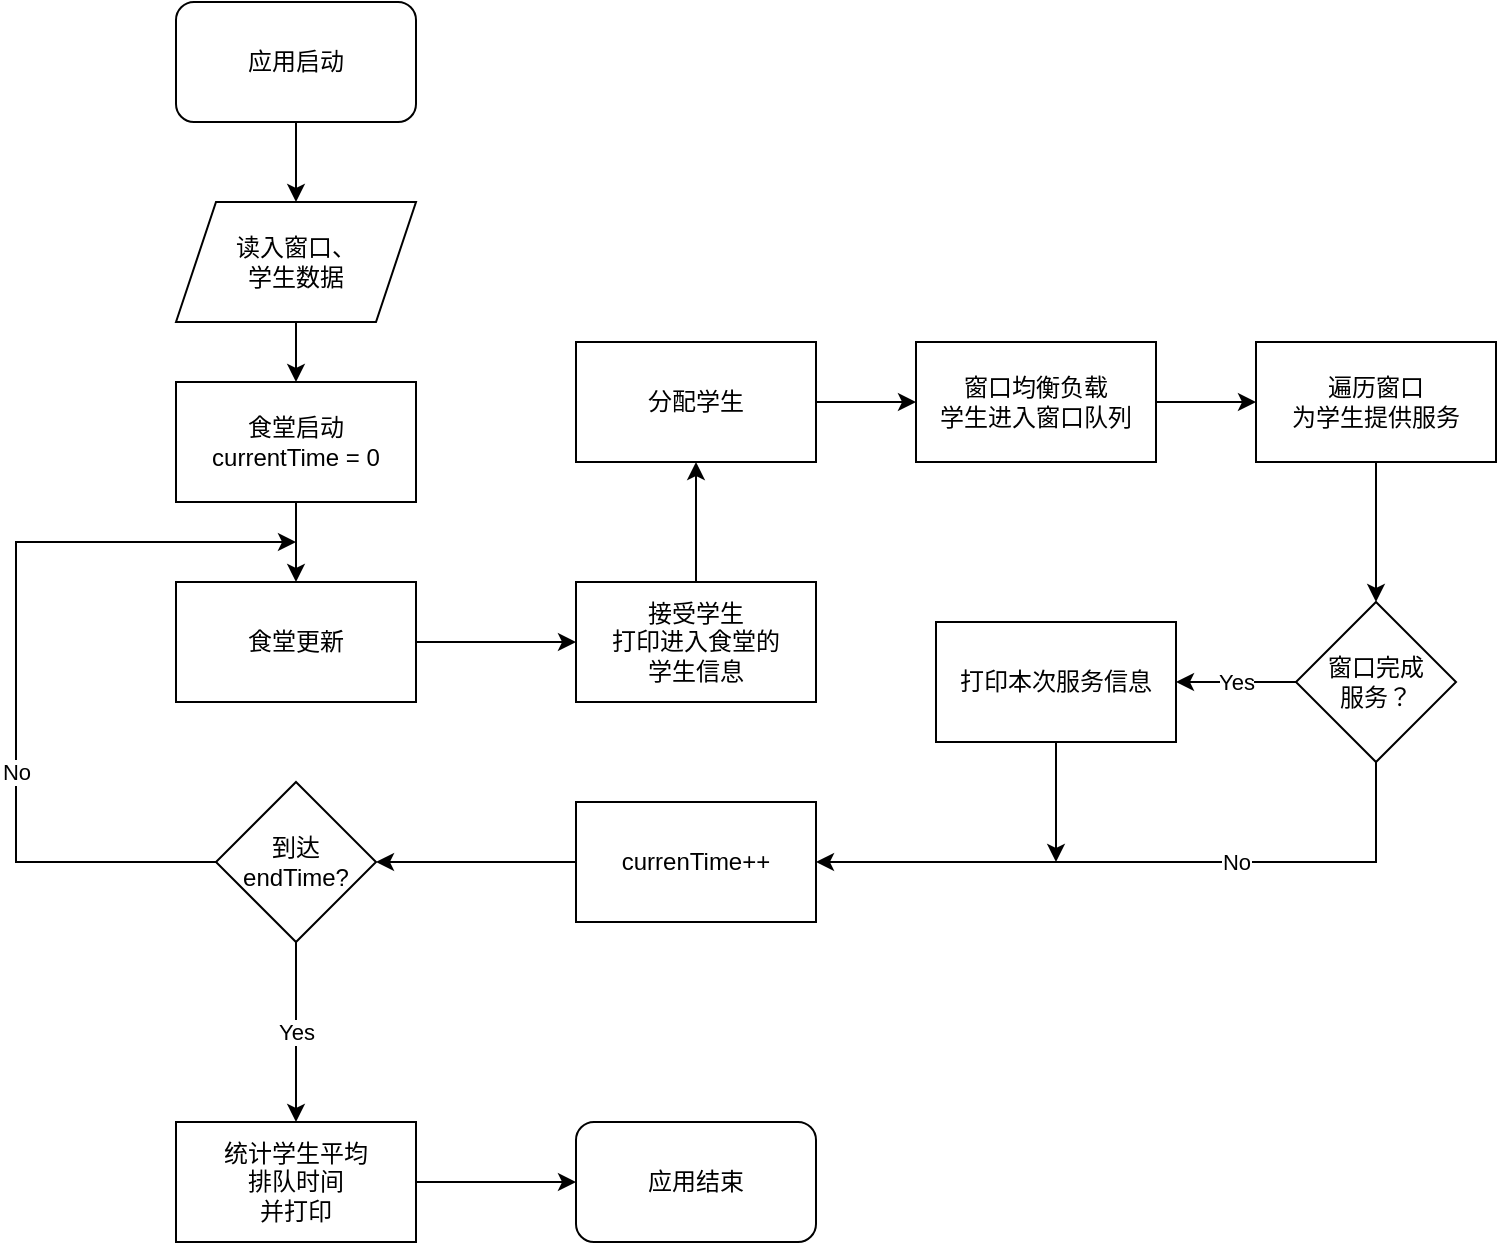 <mxfile version="15.5.0" type="device"><diagram id="jf5FChDcpvqAWlRZlM-4" name="Page-1"><mxGraphModel dx="1038" dy="483" grid="1" gridSize="10" guides="1" tooltips="1" connect="1" arrows="1" fold="1" page="1" pageScale="1" pageWidth="850" pageHeight="1100" math="0" shadow="0"><root><mxCell id="0"/><mxCell id="1" parent="0"/><mxCell id="m63kohUySvcyv1g2CxpM-3" style="edgeStyle=orthogonalEdgeStyle;rounded=0;orthogonalLoop=1;jettySize=auto;html=1;" edge="1" parent="1" source="m63kohUySvcyv1g2CxpM-1" target="m63kohUySvcyv1g2CxpM-2"><mxGeometry relative="1" as="geometry"/></mxCell><mxCell id="m63kohUySvcyv1g2CxpM-1" value="应用启动" style="rounded=1;whiteSpace=wrap;html=1;" vertex="1" parent="1"><mxGeometry x="120" y="250" width="120" height="60" as="geometry"/></mxCell><mxCell id="m63kohUySvcyv1g2CxpM-5" style="edgeStyle=orthogonalEdgeStyle;rounded=0;orthogonalLoop=1;jettySize=auto;html=1;entryX=0.5;entryY=0;entryDx=0;entryDy=0;" edge="1" parent="1" source="m63kohUySvcyv1g2CxpM-2" target="m63kohUySvcyv1g2CxpM-4"><mxGeometry relative="1" as="geometry"/></mxCell><mxCell id="m63kohUySvcyv1g2CxpM-2" value="读入窗口、&lt;br&gt;学生数据" style="shape=parallelogram;perimeter=parallelogramPerimeter;whiteSpace=wrap;html=1;fixedSize=1;" vertex="1" parent="1"><mxGeometry x="120" y="350" width="120" height="60" as="geometry"/></mxCell><mxCell id="m63kohUySvcyv1g2CxpM-7" style="edgeStyle=orthogonalEdgeStyle;rounded=0;orthogonalLoop=1;jettySize=auto;html=1;entryX=0.5;entryY=0;entryDx=0;entryDy=0;" edge="1" parent="1" source="m63kohUySvcyv1g2CxpM-4" target="m63kohUySvcyv1g2CxpM-6"><mxGeometry relative="1" as="geometry"/></mxCell><mxCell id="m63kohUySvcyv1g2CxpM-4" value="食堂启动&lt;br&gt;currentTime = 0" style="rounded=0;whiteSpace=wrap;html=1;" vertex="1" parent="1"><mxGeometry x="120" y="440" width="120" height="60" as="geometry"/></mxCell><mxCell id="m63kohUySvcyv1g2CxpM-16" value="" style="edgeStyle=orthogonalEdgeStyle;rounded=0;jumpStyle=gap;orthogonalLoop=1;jettySize=auto;html=1;" edge="1" parent="1" source="m63kohUySvcyv1g2CxpM-6" target="m63kohUySvcyv1g2CxpM-15"><mxGeometry relative="1" as="geometry"/></mxCell><mxCell id="m63kohUySvcyv1g2CxpM-6" value="食堂更新" style="rounded=0;whiteSpace=wrap;html=1;" vertex="1" parent="1"><mxGeometry x="120" y="540" width="120" height="60" as="geometry"/></mxCell><mxCell id="m63kohUySvcyv1g2CxpM-13" style="edgeStyle=orthogonalEdgeStyle;rounded=0;orthogonalLoop=1;jettySize=auto;html=1;" edge="1" parent="1" source="m63kohUySvcyv1g2CxpM-9"><mxGeometry relative="1" as="geometry"><mxPoint x="180" y="520" as="targetPoint"/><Array as="points"><mxPoint x="40" y="680"/></Array></mxGeometry></mxCell><mxCell id="m63kohUySvcyv1g2CxpM-14" value="No" style="edgeLabel;html=1;align=center;verticalAlign=middle;resizable=0;points=[];" vertex="1" connectable="0" parent="m63kohUySvcyv1g2CxpM-13"><mxGeometry x="-0.274" relative="1" as="geometry"><mxPoint as="offset"/></mxGeometry></mxCell><mxCell id="m63kohUySvcyv1g2CxpM-27" value="Yes" style="edgeStyle=orthogonalEdgeStyle;rounded=0;jumpStyle=gap;orthogonalLoop=1;jettySize=auto;html=1;" edge="1" parent="1" source="m63kohUySvcyv1g2CxpM-9" target="m63kohUySvcyv1g2CxpM-26"><mxGeometry relative="1" as="geometry"/></mxCell><mxCell id="m63kohUySvcyv1g2CxpM-9" value="到达&lt;br&gt;endTime?" style="rhombus;whiteSpace=wrap;html=1;" vertex="1" parent="1"><mxGeometry x="140" y="640" width="80" height="80" as="geometry"/></mxCell><mxCell id="m63kohUySvcyv1g2CxpM-18" value="" style="edgeStyle=orthogonalEdgeStyle;rounded=0;jumpStyle=gap;orthogonalLoop=1;jettySize=auto;html=1;" edge="1" parent="1" source="m63kohUySvcyv1g2CxpM-15" target="m63kohUySvcyv1g2CxpM-17"><mxGeometry relative="1" as="geometry"/></mxCell><mxCell id="m63kohUySvcyv1g2CxpM-15" value="接受学生&lt;br&gt;打印进入食堂的&lt;br&gt;学生信息" style="whiteSpace=wrap;html=1;rounded=0;" vertex="1" parent="1"><mxGeometry x="320" y="540" width="120" height="60" as="geometry"/></mxCell><mxCell id="m63kohUySvcyv1g2CxpM-22" value="" style="edgeStyle=orthogonalEdgeStyle;rounded=0;jumpStyle=gap;orthogonalLoop=1;jettySize=auto;html=1;" edge="1" parent="1" source="m63kohUySvcyv1g2CxpM-17" target="m63kohUySvcyv1g2CxpM-21"><mxGeometry relative="1" as="geometry"/></mxCell><mxCell id="m63kohUySvcyv1g2CxpM-17" value="分配学生" style="whiteSpace=wrap;html=1;rounded=0;" vertex="1" parent="1"><mxGeometry x="320" y="420" width="120" height="60" as="geometry"/></mxCell><mxCell id="m63kohUySvcyv1g2CxpM-29" value="" style="edgeStyle=orthogonalEdgeStyle;rounded=0;jumpStyle=gap;orthogonalLoop=1;jettySize=auto;html=1;" edge="1" parent="1" source="m63kohUySvcyv1g2CxpM-21" target="m63kohUySvcyv1g2CxpM-28"><mxGeometry relative="1" as="geometry"/></mxCell><mxCell id="m63kohUySvcyv1g2CxpM-21" value="窗口均衡负载&lt;br&gt;学生进入窗口队列" style="whiteSpace=wrap;html=1;rounded=0;" vertex="1" parent="1"><mxGeometry x="490" y="420" width="120" height="60" as="geometry"/></mxCell><mxCell id="m63kohUySvcyv1g2CxpM-25" style="edgeStyle=orthogonalEdgeStyle;rounded=0;jumpStyle=gap;orthogonalLoop=1;jettySize=auto;html=1;entryX=1;entryY=0.5;entryDx=0;entryDy=0;" edge="1" parent="1" source="m63kohUySvcyv1g2CxpM-23" target="m63kohUySvcyv1g2CxpM-9"><mxGeometry relative="1" as="geometry"/></mxCell><mxCell id="m63kohUySvcyv1g2CxpM-23" value="currenTime++" style="whiteSpace=wrap;html=1;rounded=0;" vertex="1" parent="1"><mxGeometry x="320" y="650" width="120" height="60" as="geometry"/></mxCell><mxCell id="m63kohUySvcyv1g2CxpM-43" style="edgeStyle=orthogonalEdgeStyle;rounded=0;jumpStyle=gap;orthogonalLoop=1;jettySize=auto;html=1;" edge="1" parent="1" source="m63kohUySvcyv1g2CxpM-26" target="m63kohUySvcyv1g2CxpM-42"><mxGeometry relative="1" as="geometry"/></mxCell><mxCell id="m63kohUySvcyv1g2CxpM-26" value="统计学生平均&lt;br&gt;排队时间&lt;br&gt;并打印" style="whiteSpace=wrap;html=1;" vertex="1" parent="1"><mxGeometry x="120" y="810" width="120" height="60" as="geometry"/></mxCell><mxCell id="m63kohUySvcyv1g2CxpM-31" value="" style="edgeStyle=orthogonalEdgeStyle;rounded=0;jumpStyle=gap;orthogonalLoop=1;jettySize=auto;html=1;" edge="1" parent="1" source="m63kohUySvcyv1g2CxpM-28" target="m63kohUySvcyv1g2CxpM-30"><mxGeometry relative="1" as="geometry"/></mxCell><mxCell id="m63kohUySvcyv1g2CxpM-28" value="遍历窗口&lt;br&gt;为学生提供服务" style="whiteSpace=wrap;html=1;rounded=0;" vertex="1" parent="1"><mxGeometry x="660" y="420" width="120" height="60" as="geometry"/></mxCell><mxCell id="m63kohUySvcyv1g2CxpM-33" value="Yes" style="edgeStyle=orthogonalEdgeStyle;rounded=0;jumpStyle=gap;orthogonalLoop=1;jettySize=auto;html=1;" edge="1" parent="1" source="m63kohUySvcyv1g2CxpM-30" target="m63kohUySvcyv1g2CxpM-32"><mxGeometry relative="1" as="geometry"/></mxCell><mxCell id="m63kohUySvcyv1g2CxpM-34" value="No" style="edgeStyle=orthogonalEdgeStyle;rounded=0;jumpStyle=gap;orthogonalLoop=1;jettySize=auto;html=1;entryX=1;entryY=0.5;entryDx=0;entryDy=0;" edge="1" parent="1" source="m63kohUySvcyv1g2CxpM-30" target="m63kohUySvcyv1g2CxpM-23"><mxGeometry x="-0.273" relative="1" as="geometry"><Array as="points"><mxPoint x="720" y="680"/></Array><mxPoint as="offset"/></mxGeometry></mxCell><mxCell id="m63kohUySvcyv1g2CxpM-30" value="窗口完成&lt;br&gt;服务？" style="rhombus;whiteSpace=wrap;html=1;rounded=0;" vertex="1" parent="1"><mxGeometry x="680" y="550" width="80" height="80" as="geometry"/></mxCell><mxCell id="m63kohUySvcyv1g2CxpM-35" style="edgeStyle=orthogonalEdgeStyle;rounded=0;jumpStyle=gap;orthogonalLoop=1;jettySize=auto;html=1;" edge="1" parent="1" source="m63kohUySvcyv1g2CxpM-32"><mxGeometry relative="1" as="geometry"><mxPoint x="560" y="680" as="targetPoint"/></mxGeometry></mxCell><mxCell id="m63kohUySvcyv1g2CxpM-32" value="打印本次服务信息" style="whiteSpace=wrap;html=1;rounded=0;" vertex="1" parent="1"><mxGeometry x="500" y="560" width="120" height="60" as="geometry"/></mxCell><mxCell id="m63kohUySvcyv1g2CxpM-42" value="应用结束" style="rounded=1;whiteSpace=wrap;html=1;" vertex="1" parent="1"><mxGeometry x="320" y="810" width="120" height="60" as="geometry"/></mxCell></root></mxGraphModel></diagram></mxfile>